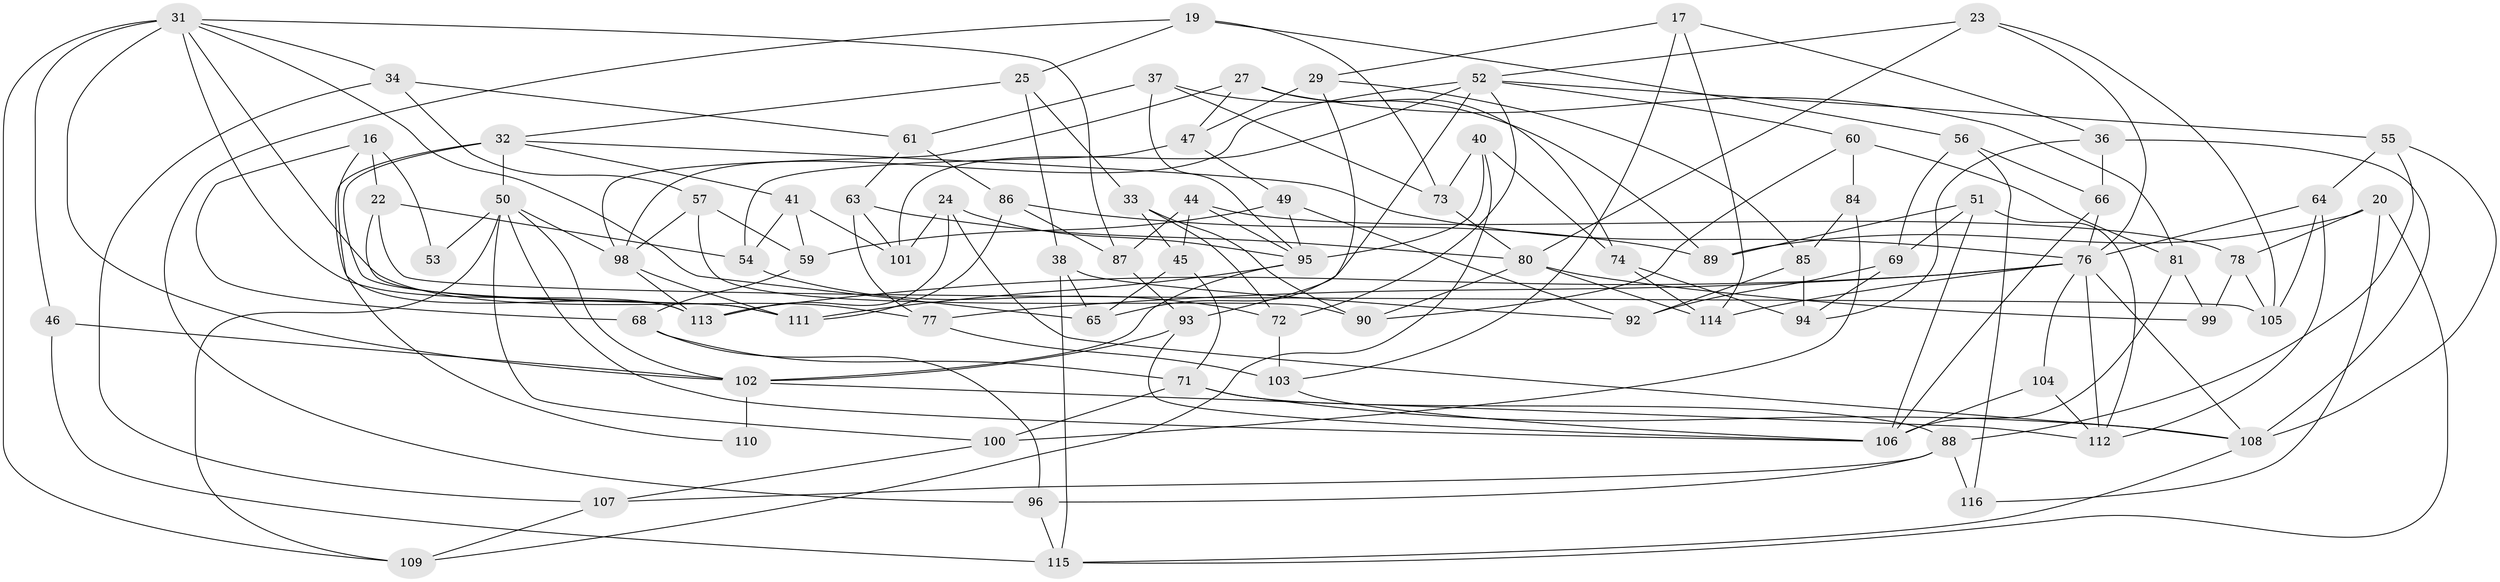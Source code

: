 // original degree distribution, {4: 1.0}
// Generated by graph-tools (version 1.1) at 2025/01/03/04/25 22:01:49]
// undirected, 81 vertices, 177 edges
graph export_dot {
graph [start="1"]
  node [color=gray90,style=filled];
  16;
  17;
  19;
  20;
  22;
  23;
  24;
  25;
  27;
  29;
  31 [super="+9+30"];
  32 [super="+5+14"];
  33;
  34;
  36;
  37;
  38;
  40;
  41;
  44;
  45;
  46;
  47;
  49;
  50 [super="+3+35"];
  51;
  52 [super="+8"];
  53;
  54;
  55;
  56;
  57;
  59;
  60;
  61;
  63;
  64;
  65;
  66;
  68;
  69;
  71 [super="+58"];
  72;
  73;
  74;
  76 [super="+13+48"];
  77;
  78;
  80 [super="+15"];
  81 [super="+12"];
  84;
  85;
  86;
  87;
  88 [super="+67"];
  89;
  90;
  92;
  93;
  94;
  95 [super="+83+91"];
  96;
  98 [super="+11+43"];
  99;
  100 [super="+42"];
  101;
  102 [super="+2+97"];
  103;
  104;
  105;
  106 [super="+4+28"];
  107;
  108 [super="+39"];
  109;
  110;
  111 [super="+79+75"];
  112 [super="+62"];
  113 [super="+70"];
  114;
  115 [super="+26"];
  116;
  16 -- 53;
  16 -- 68;
  16 -- 22;
  16 -- 113;
  17 -- 103;
  17 -- 114;
  17 -- 29;
  17 -- 36;
  19 -- 56;
  19 -- 96;
  19 -- 25;
  19 -- 73;
  20 -- 115;
  20 -- 116;
  20 -- 78;
  20 -- 89;
  22 -- 54;
  22 -- 105;
  22 -- 111;
  23 -- 80;
  23 -- 105;
  23 -- 52;
  23 -- 76;
  24 -- 95;
  24 -- 113;
  24 -- 101;
  24 -- 108;
  25 -- 32;
  25 -- 38;
  25 -- 33;
  27 -- 47;
  27 -- 98;
  27 -- 74;
  27 -- 81;
  29 -- 47;
  29 -- 93;
  29 -- 85;
  31 -- 109;
  31 -- 34;
  31 -- 65;
  31 -- 46;
  31 -- 87;
  31 -- 113;
  31 -- 77;
  31 -- 102;
  32 -- 41;
  32 -- 50 [weight=2];
  32 -- 110;
  32 -- 111 [weight=2];
  32 -- 76;
  33 -- 72;
  33 -- 45;
  33 -- 90;
  34 -- 107;
  34 -- 57;
  34 -- 61;
  36 -- 66;
  36 -- 94;
  36 -- 108;
  37 -- 89;
  37 -- 73;
  37 -- 61;
  37 -- 95;
  38 -- 92;
  38 -- 115;
  38 -- 65;
  40 -- 109;
  40 -- 74;
  40 -- 73;
  40 -- 95;
  41 -- 54;
  41 -- 59;
  41 -- 101;
  44 -- 87;
  44 -- 78;
  44 -- 45;
  44 -- 95;
  45 -- 65;
  45 -- 71;
  46 -- 115 [weight=2];
  46 -- 102;
  47 -- 54;
  47 -- 49;
  49 -- 59;
  49 -- 92;
  49 -- 95;
  50 -- 53 [weight=3];
  50 -- 106;
  50 -- 109;
  50 -- 100;
  50 -- 102;
  50 -- 98;
  51 -- 69;
  51 -- 112;
  51 -- 89;
  51 -- 106;
  52 -- 55;
  52 -- 60;
  52 -- 72;
  52 -- 65;
  52 -- 101;
  52 -- 98 [weight=2];
  54 -- 72;
  55 -- 64;
  55 -- 88;
  55 -- 108;
  56 -- 66;
  56 -- 69;
  56 -- 116;
  57 -- 59;
  57 -- 90;
  57 -- 98;
  59 -- 68;
  60 -- 84;
  60 -- 90;
  60 -- 81;
  61 -- 63;
  61 -- 86;
  63 -- 77;
  63 -- 101;
  63 -- 80;
  64 -- 112;
  64 -- 105;
  64 -- 76;
  66 -- 106;
  66 -- 76;
  68 -- 96;
  68 -- 71;
  69 -- 92;
  69 -- 94;
  71 -- 108;
  71 -- 100 [weight=2];
  71 -- 88;
  72 -- 103;
  73 -- 80;
  74 -- 94;
  74 -- 114;
  76 -- 112;
  76 -- 77;
  76 -- 104;
  76 -- 108 [weight=3];
  76 -- 113;
  76 -- 114;
  77 -- 103;
  78 -- 99;
  78 -- 105;
  80 -- 114;
  80 -- 90;
  80 -- 99;
  81 -- 99 [weight=2];
  81 -- 106 [weight=2];
  84 -- 100 [weight=2];
  84 -- 85;
  85 -- 94;
  85 -- 92;
  86 -- 89;
  86 -- 87;
  86 -- 111;
  87 -- 93;
  88 -- 116 [weight=2];
  88 -- 107;
  88 -- 96;
  93 -- 106;
  93 -- 102;
  95 -- 102 [weight=2];
  95 -- 111 [weight=3];
  96 -- 115;
  98 -- 113 [weight=2];
  98 -- 111;
  100 -- 107;
  102 -- 110 [weight=3];
  102 -- 112;
  103 -- 106;
  104 -- 112 [weight=2];
  104 -- 106;
  107 -- 109;
  108 -- 115;
}
